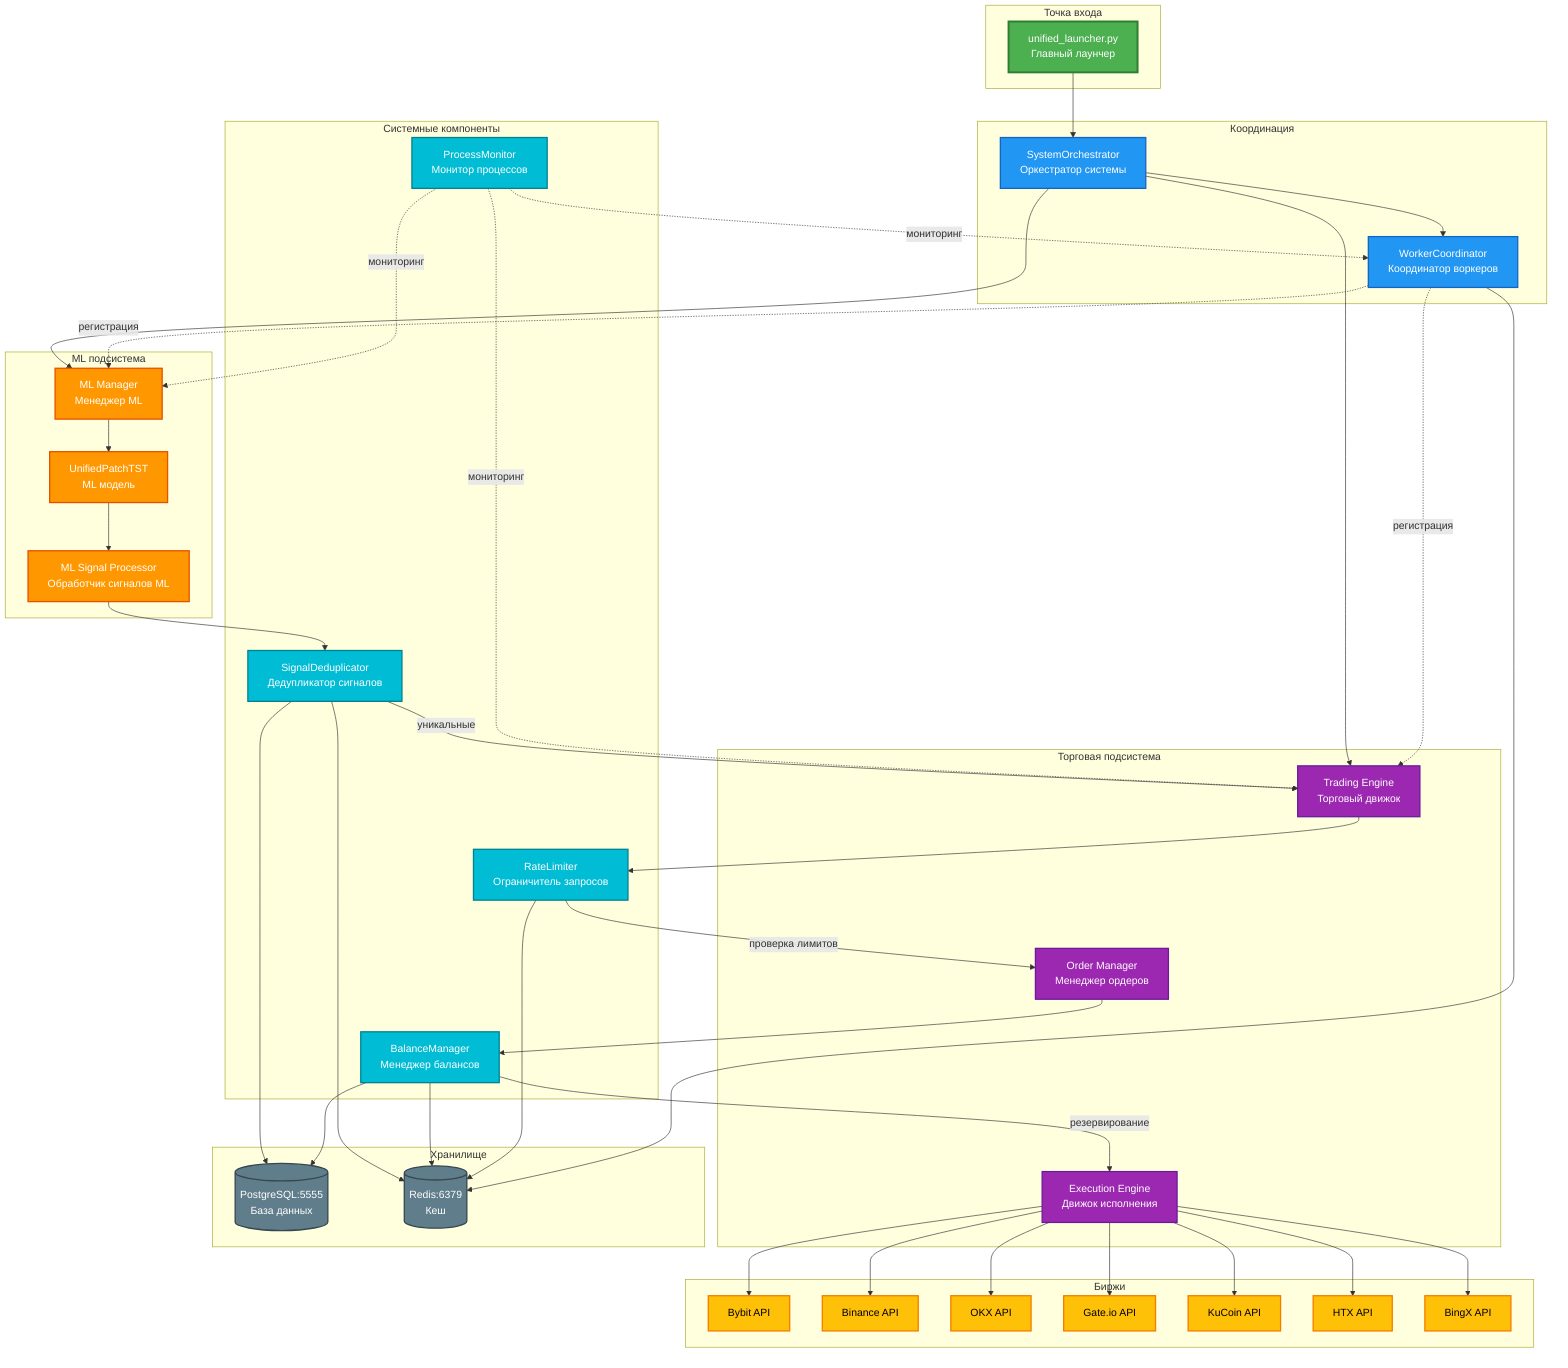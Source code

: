 graph TB
    %% Основные компоненты
    subgraph "Точка входа"
        UL[unified_launcher.py<br/>Главный лаунчер]
    end

    subgraph "Координация"
        SO[SystemOrchestrator<br/>Оркестратор системы]
        WC[WorkerCoordinator<br/>Координатор воркеров]
    end

    subgraph "ML подсистема"
        MLM[ML Manager<br/>Менеджер ML]
        MLSP[ML Signal Processor<br/>Обработчик сигналов ML]
        TST[UnifiedPatchTST<br/>ML модель]
    end

    subgraph "Торговая подсистема"
        TE[Trading Engine<br/>Торговый движок]
        OM[Order Manager<br/>Менеджер ордеров]
        EE[Execution Engine<br/>Движок исполнения]
    end

    subgraph "Системные компоненты"
        SD[SignalDeduplicator<br/>Дедупликатор сигналов]
        RL[RateLimiter<br/>Ограничитель запросов]
        BM[BalanceManager<br/>Менеджер балансов]
        PM[ProcessMonitor<br/>Монитор процессов]
    end

    subgraph "Биржи"
        EX1[Bybit API]
        EX2[Binance API]
        EX3[OKX API]
        EX4[Gate.io API]
        EX5[KuCoin API]
        EX6[HTX API]
        EX7[BingX API]
    end

    subgraph "Хранилище"
        PG[(PostgreSQL:5555<br/>База данных)]
        RD[(Redis:6379<br/>Кеш)]
    end

    %% Связи между компонентами
    UL --> SO
    SO --> WC
    SO --> MLM
    SO --> TE

    WC -.->|регистрация| MLM
    WC -.->|регистрация| TE

    MLM --> TST
    TST --> MLSP
    MLSP --> SD
    SD -->|уникальные| TE

    TE --> RL
    RL -->|проверка лимитов| OM
    OM --> BM
    BM -->|резервирование| EE

    EE --> EX1
    EE --> EX2
    EE --> EX3
    EE --> EX4
    EE --> EX5
    EE --> EX6
    EE --> EX7

    PM -.->|мониторинг| MLM
    PM -.->|мониторинг| TE
    PM -.->|мониторинг| WC

    SD --> PG
    SD --> RD
    BM --> PG
    BM --> RD
    RL --> RD
    WC --> RD

    %% Стили
    classDef entryPoint fill:#4CAF50,stroke:#2E7D32,stroke-width:3px,color:#fff
    classDef coordinator fill:#2196F3,stroke:#1565C0,stroke-width:2px,color:#fff
    classDef ml fill:#FF9800,stroke:#E65100,stroke-width:2px,color:#fff
    classDef trading fill:#9C27B0,stroke:#6A1B9A,stroke-width:2px,color:#fff
    classDef system fill:#00BCD4,stroke:#00838F,stroke-width:2px,color:#fff
    classDef exchange fill:#FFC107,stroke:#F57C00,stroke-width:2px,color:#000
    classDef storage fill:#607D8B,stroke:#37474F,stroke-width:2px,color:#fff

    class UL entryPoint
    class SO,WC coordinator
    class MLM,MLSP,TST ml
    class TE,OM,EE trading
    class SD,RL,BM,PM system
    class EX1,EX2,EX3,EX4,EX5,EX6,EX7 exchange
    class PG,RD storage